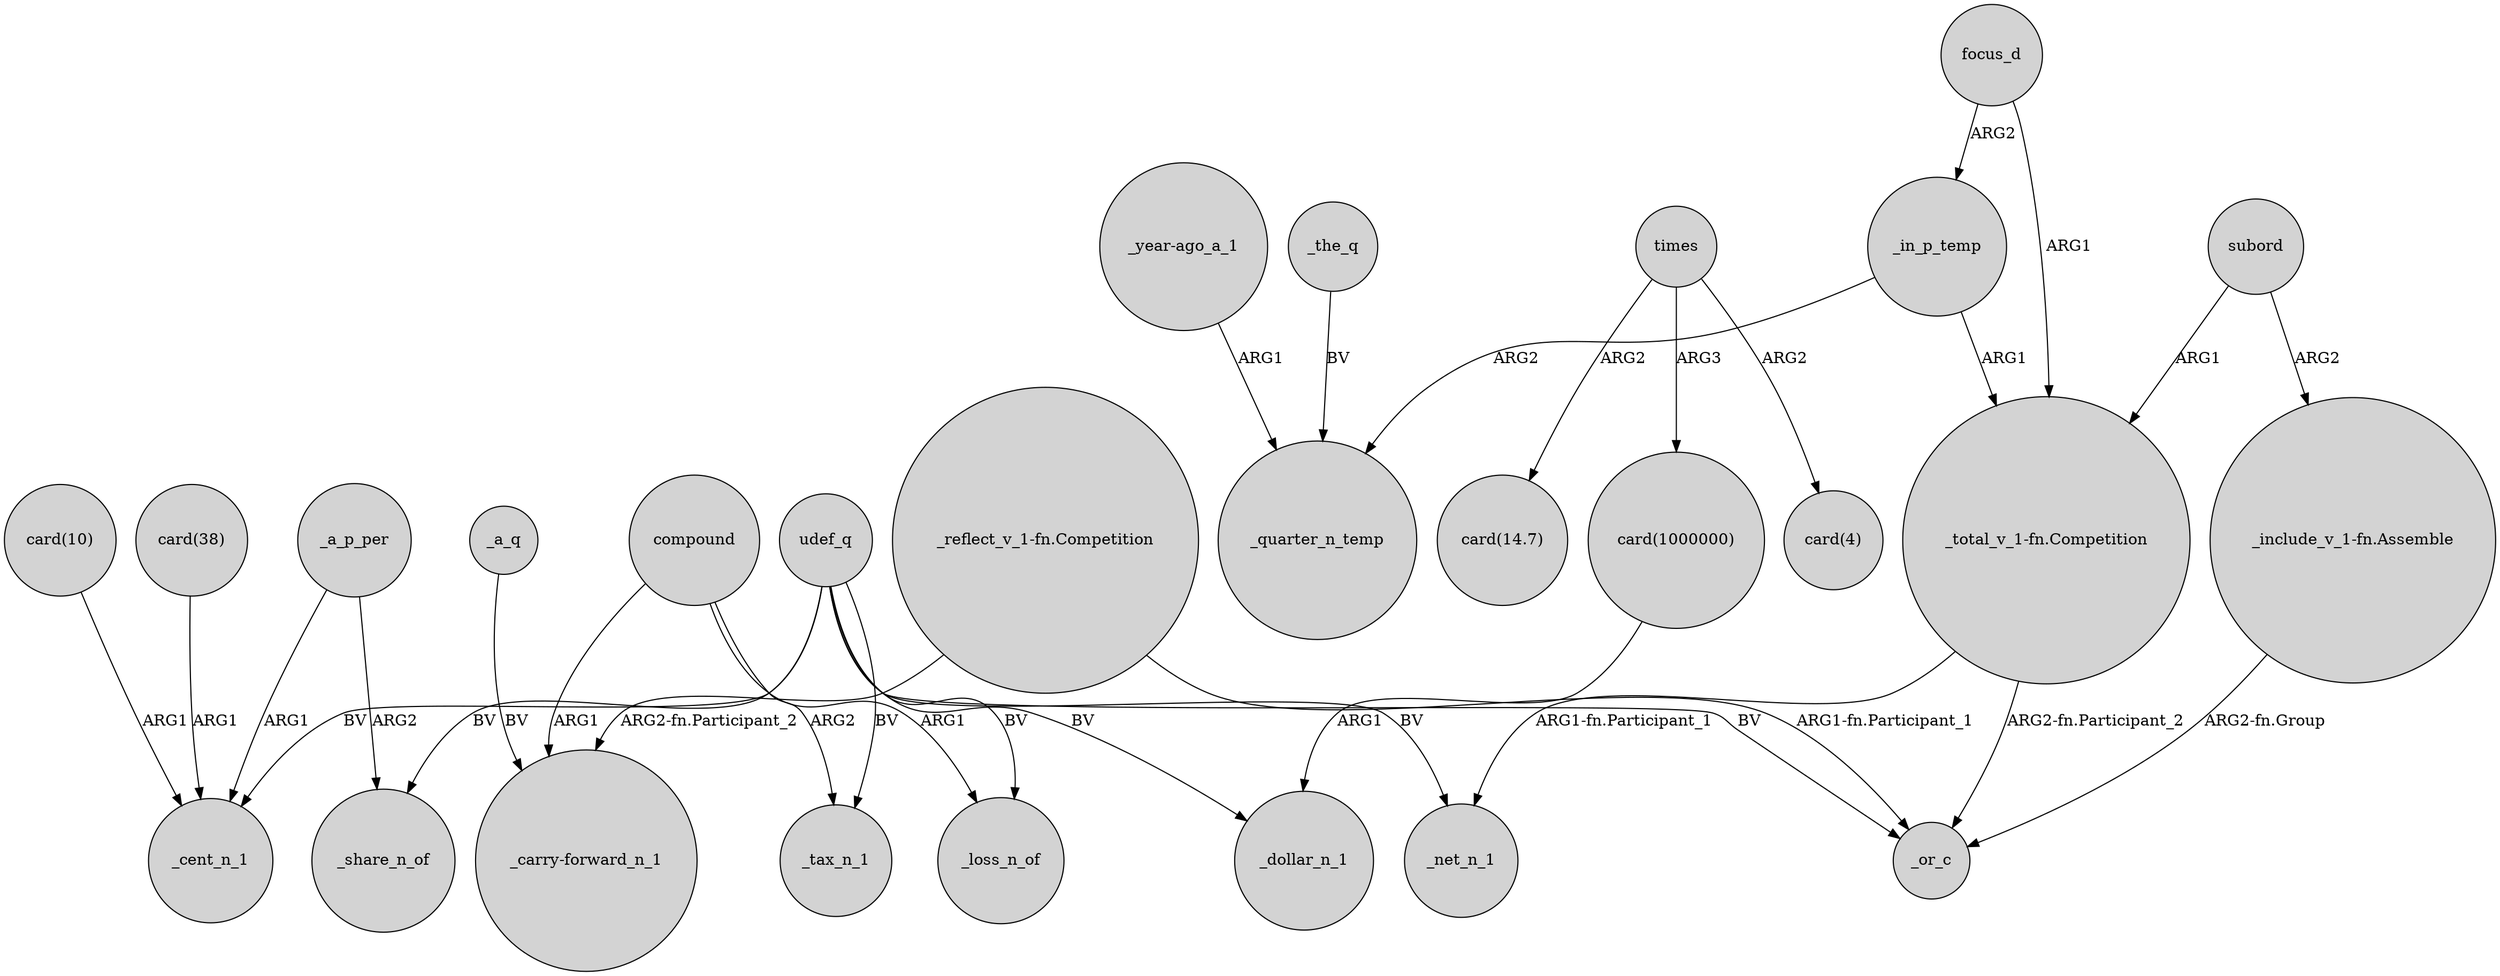 digraph {
	node [shape=circle style=filled]
	"_reflect_v_1-fn.Competition" -> "_carry-forward_n_1" [label="ARG2-fn.Participant_2"]
	_in_p_temp -> _quarter_n_temp [label=ARG2]
	subord -> "_total_v_1-fn.Competition" [label=ARG1]
	_a_p_per -> _cent_n_1 [label=ARG1]
	_in_p_temp -> "_total_v_1-fn.Competition" [label=ARG1]
	_the_q -> _quarter_n_temp [label=BV]
	udef_q -> _tax_n_1 [label=BV]
	times -> "card(1000000)" [label=ARG3]
	times -> "card(14.7)" [label=ARG2]
	udef_q -> _cent_n_1 [label=BV]
	"_total_v_1-fn.Competition" -> _net_n_1 [label="ARG1-fn.Participant_1"]
	udef_q -> _or_c [label=BV]
	times -> "card(4)" [label=ARG2]
	"_total_v_1-fn.Competition" -> _or_c [label="ARG2-fn.Participant_2"]
	compound -> _loss_n_of [label=ARG1]
	focus_d -> "_total_v_1-fn.Competition" [label=ARG1]
	subord -> "_include_v_1-fn.Assemble" [label=ARG2]
	_a_p_per -> _share_n_of [label=ARG2]
	_a_q -> "_carry-forward_n_1" [label=BV]
	udef_q -> _share_n_of [label=BV]
	udef_q -> _net_n_1 [label=BV]
	udef_q -> _loss_n_of [label=BV]
	"_reflect_v_1-fn.Competition" -> _or_c [label="ARG1-fn.Participant_1"]
	compound -> _tax_n_1 [label=ARG2]
	udef_q -> _dollar_n_1 [label=BV]
	"card(1000000)" -> _dollar_n_1 [label=ARG1]
	focus_d -> _in_p_temp [label=ARG2]
	"_year-ago_a_1" -> _quarter_n_temp [label=ARG1]
	"card(38)" -> _cent_n_1 [label=ARG1]
	"card(10)" -> _cent_n_1 [label=ARG1]
	compound -> "_carry-forward_n_1" [label=ARG1]
	"_include_v_1-fn.Assemble" -> _or_c [label="ARG2-fn.Group"]
}
